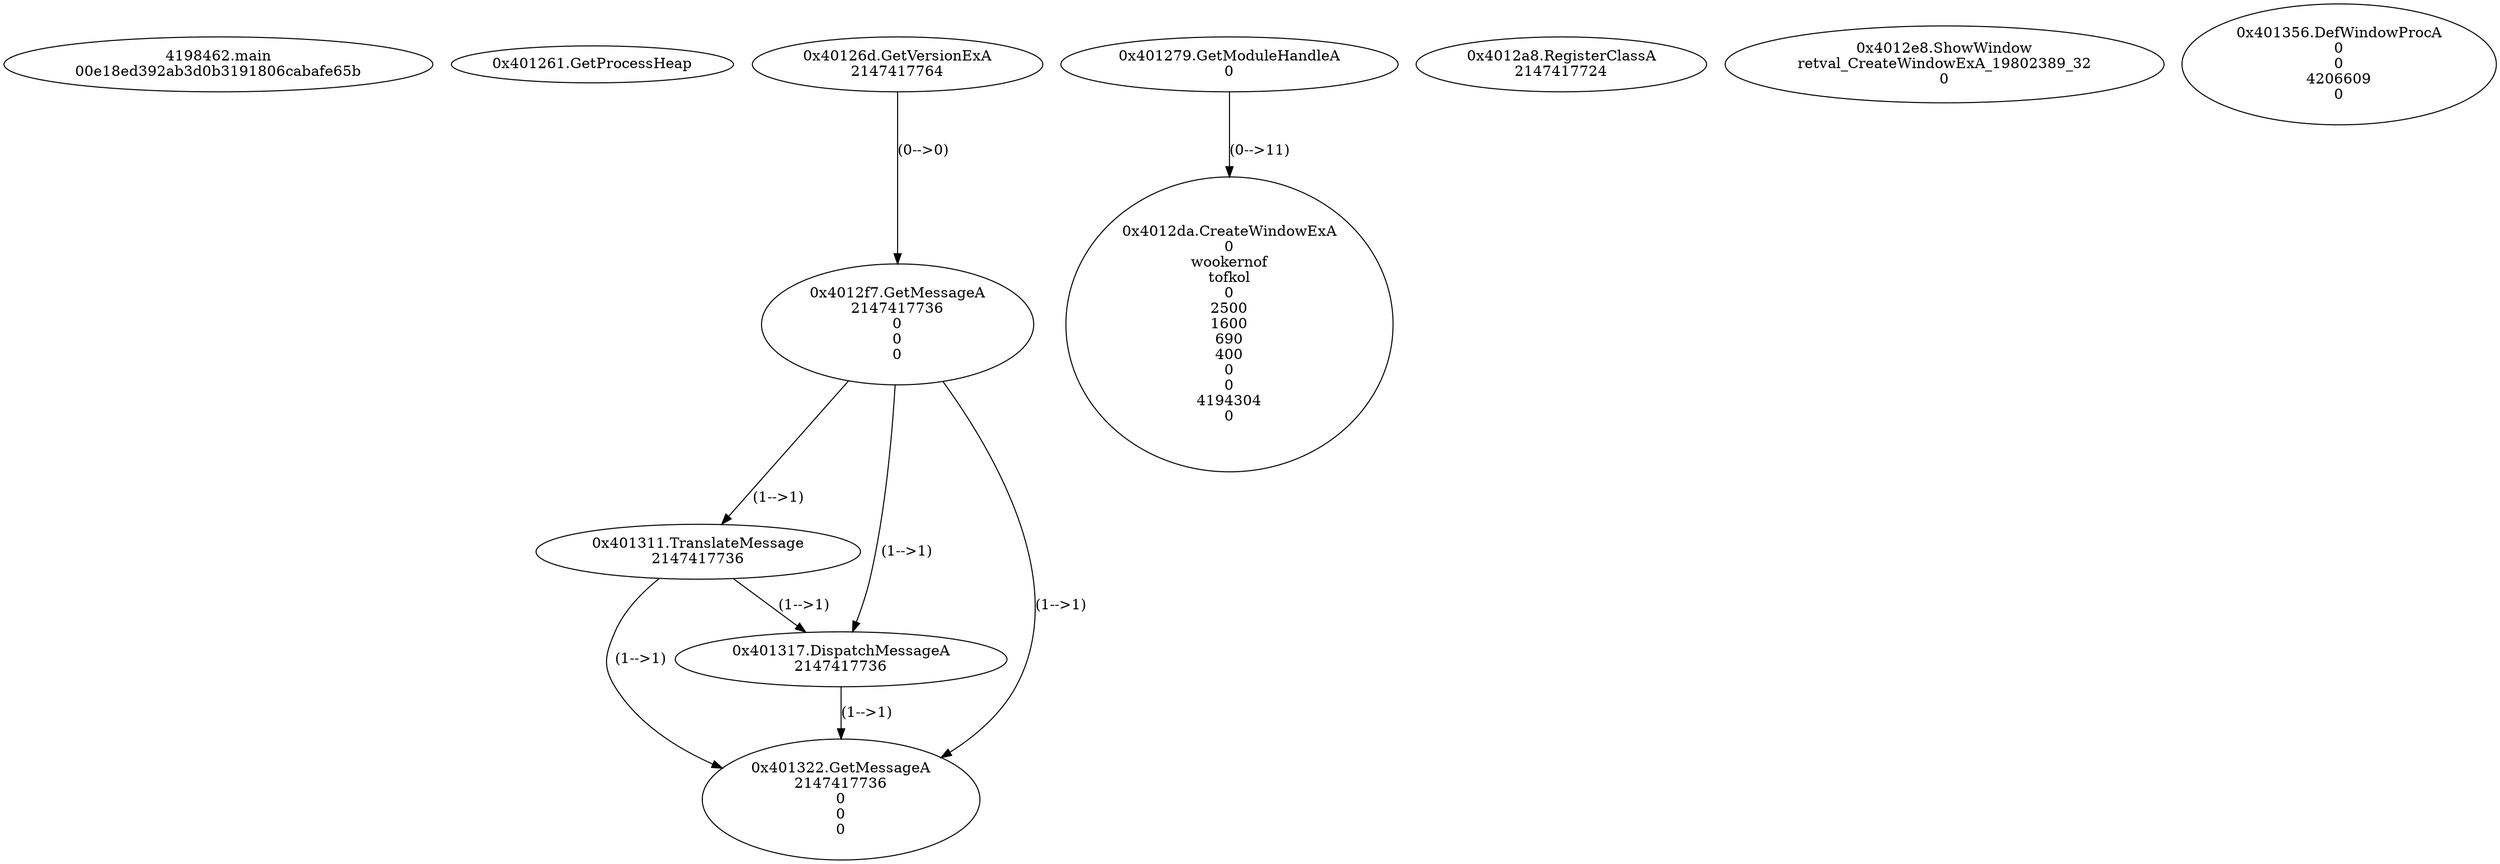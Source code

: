 // Global SCDG with merge call
digraph {
	0 [label="4198462.main
00e18ed392ab3d0b3191806cabafe65b"]
	1 [label="0x401261.GetProcessHeap
"]
	2 [label="0x40126d.GetVersionExA
2147417764"]
	3 [label="0x401279.GetModuleHandleA
0"]
	4 [label="0x4012a8.RegisterClassA
2147417724"]
	5 [label="0x4012da.CreateWindowExA
0
wookernof
tofkol
0
2500
1600
690
400
0
0
4194304
0"]
	3 -> 5 [label="(0-->11)"]
	6 [label="0x4012e8.ShowWindow
retval_CreateWindowExA_19802389_32
0"]
	7 [label="0x4012f7.GetMessageA
2147417736
0
0
0"]
	2 -> 7 [label="(0-->0)"]
	8 [label="0x401311.TranslateMessage
2147417736"]
	7 -> 8 [label="(1-->1)"]
	9 [label="0x401317.DispatchMessageA
2147417736"]
	7 -> 9 [label="(1-->1)"]
	8 -> 9 [label="(1-->1)"]
	10 [label="0x401322.GetMessageA
2147417736
0
0
0"]
	7 -> 10 [label="(1-->1)"]
	8 -> 10 [label="(1-->1)"]
	9 -> 10 [label="(1-->1)"]
	11 [label="0x401356.DefWindowProcA
0
0
4206609
0"]
}
